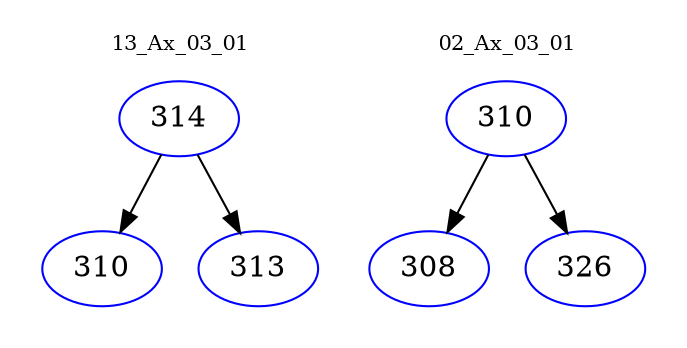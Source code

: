 digraph{
subgraph cluster_0 {
color = white
label = "13_Ax_03_01";
fontsize=10;
T0_314 [label="314", color="blue"]
T0_314 -> T0_310 [color="black"]
T0_310 [label="310", color="blue"]
T0_314 -> T0_313 [color="black"]
T0_313 [label="313", color="blue"]
}
subgraph cluster_1 {
color = white
label = "02_Ax_03_01";
fontsize=10;
T1_310 [label="310", color="blue"]
T1_310 -> T1_308 [color="black"]
T1_308 [label="308", color="blue"]
T1_310 -> T1_326 [color="black"]
T1_326 [label="326", color="blue"]
}
}
